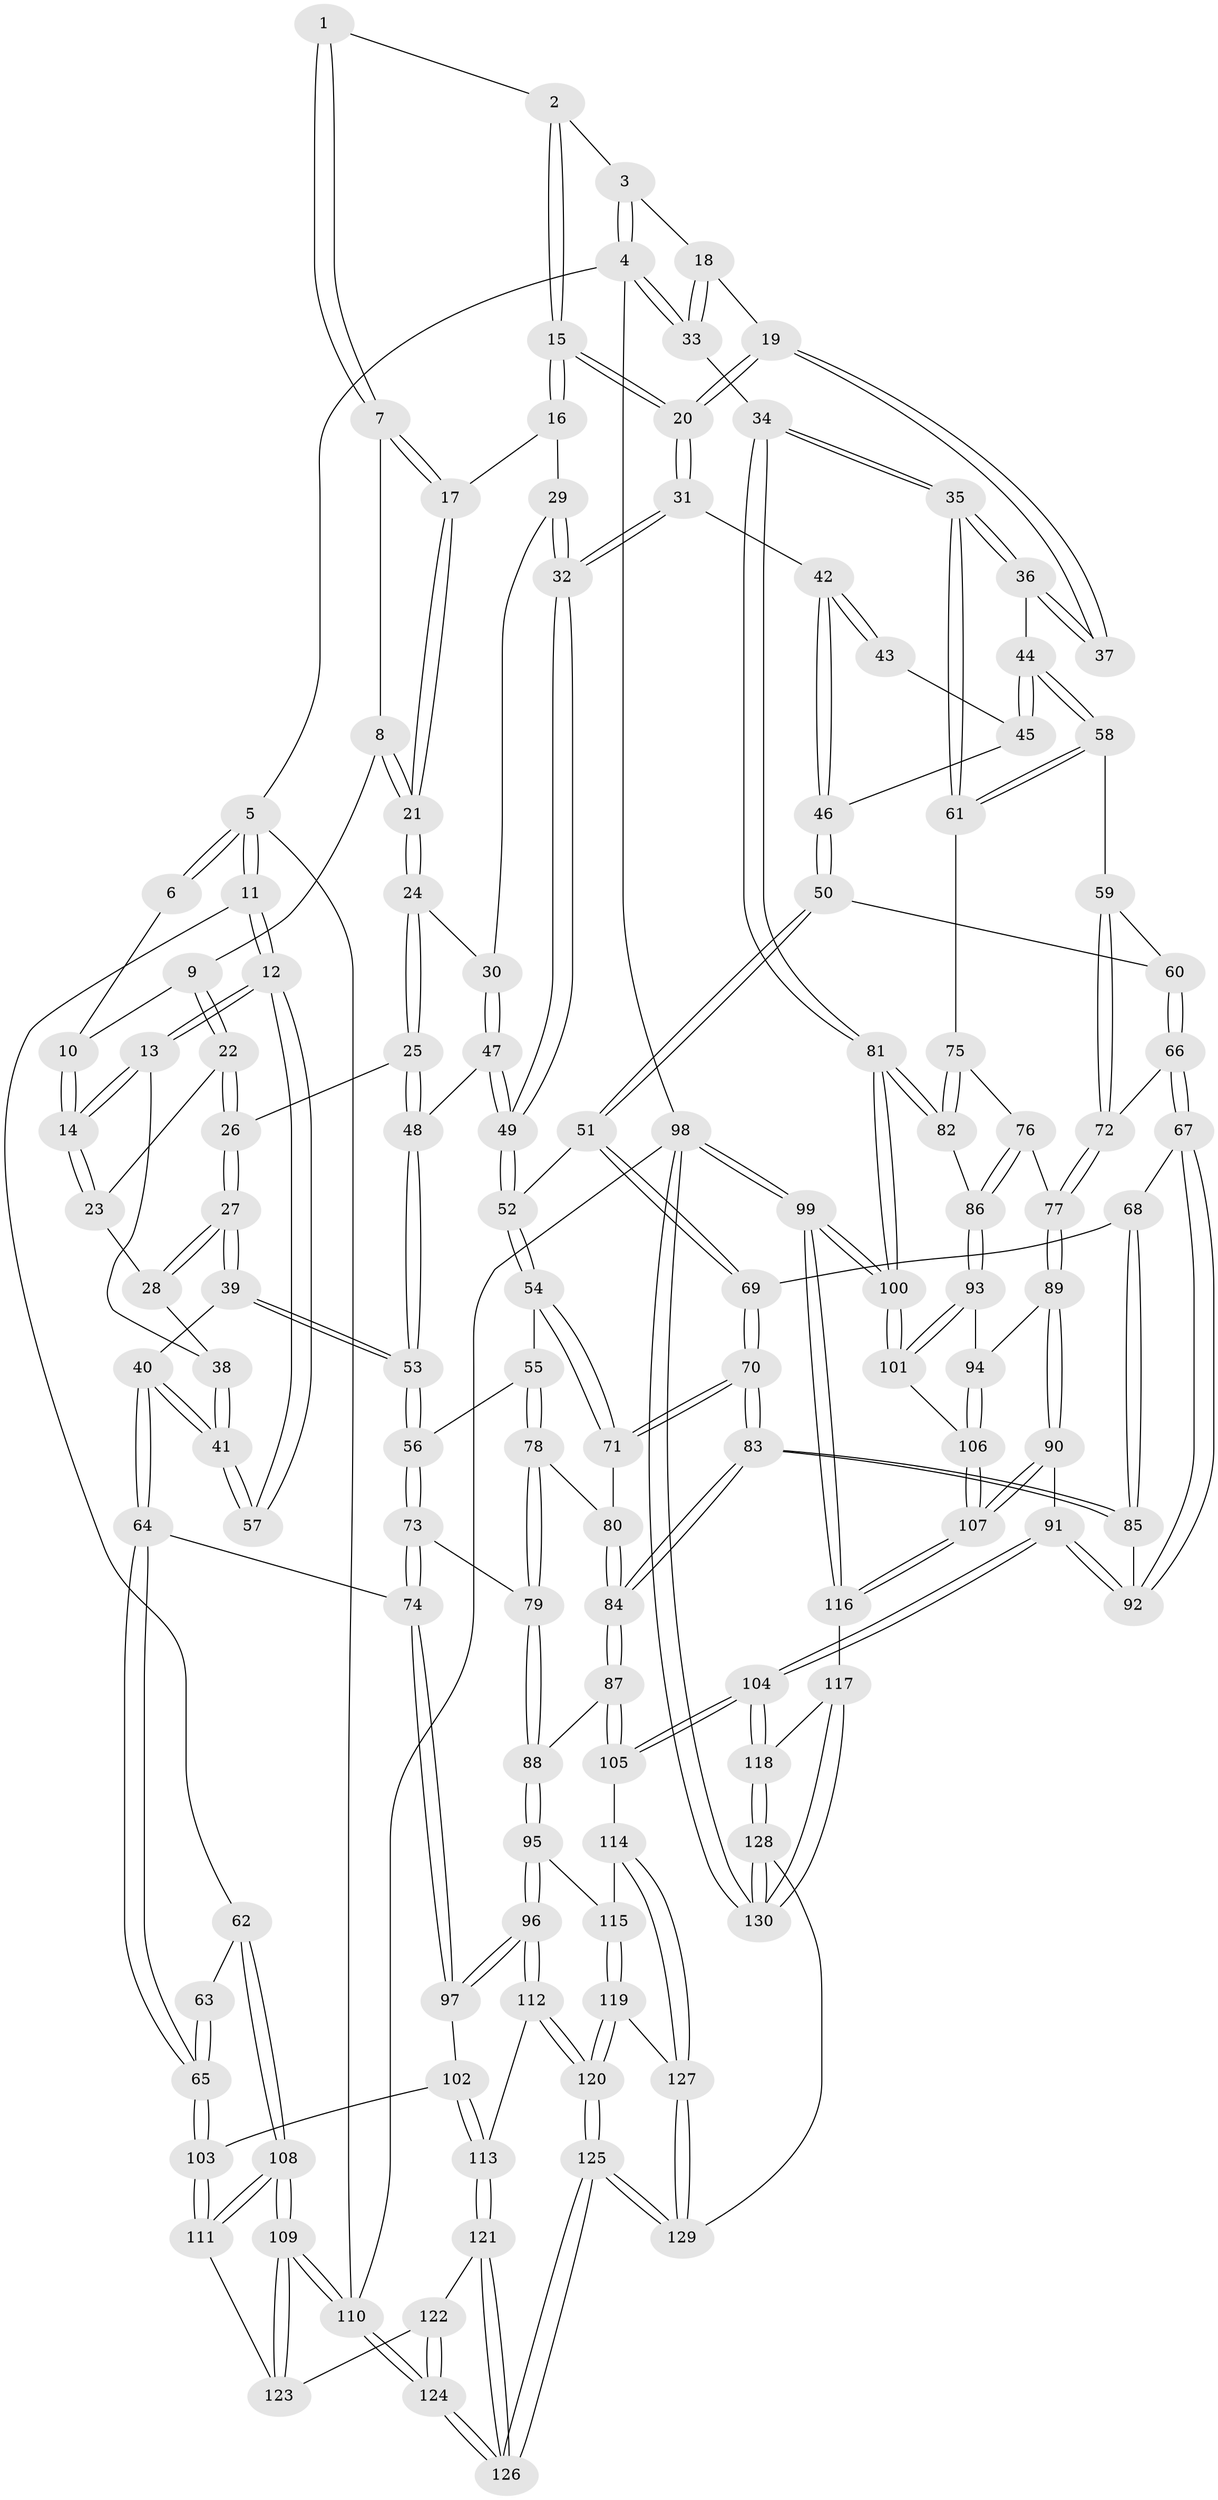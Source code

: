 // Generated by graph-tools (version 1.1) at 2025/27/03/09/25 03:27:07]
// undirected, 130 vertices, 322 edges
graph export_dot {
graph [start="1"]
  node [color=gray90,style=filled];
  1 [pos="+0.4261257124120004+0"];
  2 [pos="+0.791295370251959+0"];
  3 [pos="+0.8099334128885747+0"];
  4 [pos="+1+0"];
  5 [pos="+0+0"];
  6 [pos="+0.1800258933391658+0"];
  7 [pos="+0.42068152328778846+0.07182697051311067"];
  8 [pos="+0.273282709110124+0.12178437750209026"];
  9 [pos="+0.19408237062013448+0.09195314290421795"];
  10 [pos="+0.1732261532889114+0"];
  11 [pos="+0+0.21517323377825937"];
  12 [pos="+0+0.21218180930361633"];
  13 [pos="+0+0.2054142631607725"];
  14 [pos="+0+0.17757684650382755"];
  15 [pos="+0.6360185391961327+0.15830662383007935"];
  16 [pos="+0.5036973184030112+0.16331697284211952"];
  17 [pos="+0.44774364154775476+0.11704304742199477"];
  18 [pos="+0.9027799203260172+0.17464066004321507"];
  19 [pos="+0.8748712138904409+0.20834701871953504"];
  20 [pos="+0.6560088244230009+0.20585601638112197"];
  21 [pos="+0.32892853669278765+0.21841496667640592"];
  22 [pos="+0.18476184262105194+0.10571445239273196"];
  23 [pos="+0.08067352616795706+0.15455350392635395"];
  24 [pos="+0.3305712468576655+0.2671282867082147"];
  25 [pos="+0.21591246356541471+0.30865683514219644"];
  26 [pos="+0.20370218297051243+0.3114125709028599"];
  27 [pos="+0.1994552038051242+0.3158218749030632"];
  28 [pos="+0.12769679453409818+0.2752113988618069"];
  29 [pos="+0.49601924438243195+0.1780073167711855"];
  30 [pos="+0.3492106163131754+0.2772569297337817"];
  31 [pos="+0.660902434469741+0.2641703892065482"];
  32 [pos="+0.4704689983714072+0.361723659787655"];
  33 [pos="+1+0.3058591873104276"];
  34 [pos="+1+0.42879138443439924"];
  35 [pos="+1+0.428781034989124"];
  36 [pos="+0.8732604551213536+0.30188267208697406"];
  37 [pos="+0.861707551476562+0.26926923951660786"];
  38 [pos="+0.018335068151768597+0.26486478230400284"];
  39 [pos="+0.17359479958085533+0.39045946096794415"];
  40 [pos="+0.15523410415119837+0.4015976414089751"];
  41 [pos="+0.1390520640741091+0.40044225926548577"];
  42 [pos="+0.6636727817158896+0.26936083739238104"];
  43 [pos="+0.7862290872167512+0.2930469829740069"];
  44 [pos="+0.8369907487720146+0.40102630035340364"];
  45 [pos="+0.7964554570765621+0.34191202183140756"];
  46 [pos="+0.6756445433026544+0.345400531152907"];
  47 [pos="+0.4019388168324628+0.34261903793182164"];
  48 [pos="+0.33593621734608214+0.3903272959358203"];
  49 [pos="+0.4631086331777282+0.3717122774623159"];
  50 [pos="+0.6792974746403304+0.4026608058137226"];
  51 [pos="+0.6147050820097539+0.43645298152688866"];
  52 [pos="+0.46745535708812797+0.3883276420113814"];
  53 [pos="+0.283981683333567+0.46889404911808064"];
  54 [pos="+0.4437372594258209+0.4726580104424469"];
  55 [pos="+0.3388669604906813+0.4981822196239363"];
  56 [pos="+0.2895174269522429+0.4783711850026985"];
  57 [pos="+0.1154955357011185+0.4029999777891135"];
  58 [pos="+0.8355798225433927+0.4287276875256916"];
  59 [pos="+0.8080241925709325+0.4337134187197166"];
  60 [pos="+0.6953214243678039+0.41515107060607415"];
  61 [pos="+0.8596765765430165+0.44319000560537786"];
  62 [pos="+0+0.49281959696623706"];
  63 [pos="+0.0657469316384697+0.42372449346849517"];
  64 [pos="+0.11700076768691554+0.607290031464589"];
  65 [pos="+0.04110003721233479+0.6362663917722751"];
  66 [pos="+0.7079952982382939+0.5924294324661205"];
  67 [pos="+0.7077187475429553+0.5925561885545181"];
  68 [pos="+0.5912330358616418+0.5446713848006703"];
  69 [pos="+0.5830877540054564+0.5378086047997771"];
  70 [pos="+0.536716129278475+0.5453814193004662"];
  71 [pos="+0.46460532518757724+0.5101377831857153"];
  72 [pos="+0.7454218182038858+0.5951572658665945"];
  73 [pos="+0.21468528700333125+0.60388620146623"];
  74 [pos="+0.18493059701183975+0.620857908229083"];
  75 [pos="+0.8579938522518082+0.5463543678866315"];
  76 [pos="+0.822498334582892+0.5836642039054053"];
  77 [pos="+0.7647867055125313+0.6031680084844124"];
  78 [pos="+0.3519327627809268+0.6107121106826692"];
  79 [pos="+0.34922268928180317+0.6193552146716113"];
  80 [pos="+0.4445921017198393+0.5588790374132991"];
  81 [pos="+1+0.44834161997446537"];
  82 [pos="+0.9591503189523956+0.5826805098024569"];
  83 [pos="+0.5057862129013807+0.6892308512059291"];
  84 [pos="+0.47041712541860625+0.7214498941750631"];
  85 [pos="+0.5842069657049478+0.6654518136678295"];
  86 [pos="+0.9154204210521764+0.6624419378351776"];
  87 [pos="+0.4677204127655371+0.7256271273159112"];
  88 [pos="+0.39210965325926894+0.7214016898217948"];
  89 [pos="+0.7974423860259355+0.6803554940403205"];
  90 [pos="+0.7370675547309272+0.7944621834133624"];
  91 [pos="+0.6866340652111309+0.7908409868033298"];
  92 [pos="+0.6602113148299648+0.6734225189027597"];
  93 [pos="+0.9152235467200798+0.6650536575992307"];
  94 [pos="+0.8631176949064145+0.6958722805928731"];
  95 [pos="+0.29000115336636506+0.7863575089197885"];
  96 [pos="+0.2882722008998739+0.7869755536717288"];
  97 [pos="+0.2110158537132473+0.6675654289893906"];
  98 [pos="+1+1"];
  99 [pos="+1+1"];
  100 [pos="+1+0.7804449106133997"];
  101 [pos="+1+0.763956689131894"];
  102 [pos="+0.13456836651794646+0.779699869979234"];
  103 [pos="+0+0.6873073777367922"];
  104 [pos="+0.5864134980843326+0.8602491661680677"];
  105 [pos="+0.5480049393558123+0.8544525656735505"];
  106 [pos="+0.8625083023411426+0.8432197434348809"];
  107 [pos="+0.8448676702888845+0.8626906759003504"];
  108 [pos="+0+0.709003793973045"];
  109 [pos="+0+1"];
  110 [pos="+0+1"];
  111 [pos="+0+0.706364101590681"];
  112 [pos="+0.26926163050623725+0.8125373756288008"];
  113 [pos="+0.22915157038326822+0.8332621763053203"];
  114 [pos="+0.5393951074470745+0.8627245917961763"];
  115 [pos="+0.37822473877453083+0.8549162157799024"];
  116 [pos="+0.8463610475533844+0.8761903020394064"];
  117 [pos="+0.784754372576346+0.996634226970633"];
  118 [pos="+0.6073810808049392+0.8952673262913375"];
  119 [pos="+0.41194279220692115+0.9407166509845504"];
  120 [pos="+0.36088618930001704+0.981474069551263"];
  121 [pos="+0.22398382328727207+0.8411411062541352"];
  122 [pos="+0.1333675467430382+0.8858453575867007"];
  123 [pos="+0.12426158411315083+0.8825139696638343"];
  124 [pos="+0.024262150892438786+1"];
  125 [pos="+0.2783031193862206+1"];
  126 [pos="+0.20305117124534816+1"];
  127 [pos="+0.5109471272164918+0.8972959264181911"];
  128 [pos="+0.6249783740803841+1"];
  129 [pos="+0.4962376197051963+1"];
  130 [pos="+0.7866642311118015+1"];
  1 -- 2;
  1 -- 7;
  1 -- 7;
  2 -- 3;
  2 -- 15;
  2 -- 15;
  3 -- 4;
  3 -- 4;
  3 -- 18;
  4 -- 5;
  4 -- 33;
  4 -- 33;
  4 -- 98;
  5 -- 6;
  5 -- 6;
  5 -- 11;
  5 -- 11;
  5 -- 110;
  6 -- 10;
  7 -- 8;
  7 -- 17;
  7 -- 17;
  8 -- 9;
  8 -- 21;
  8 -- 21;
  9 -- 10;
  9 -- 22;
  9 -- 22;
  10 -- 14;
  10 -- 14;
  11 -- 12;
  11 -- 12;
  11 -- 62;
  12 -- 13;
  12 -- 13;
  12 -- 57;
  12 -- 57;
  13 -- 14;
  13 -- 14;
  13 -- 38;
  14 -- 23;
  14 -- 23;
  15 -- 16;
  15 -- 16;
  15 -- 20;
  15 -- 20;
  16 -- 17;
  16 -- 29;
  17 -- 21;
  17 -- 21;
  18 -- 19;
  18 -- 33;
  18 -- 33;
  19 -- 20;
  19 -- 20;
  19 -- 37;
  19 -- 37;
  20 -- 31;
  20 -- 31;
  21 -- 24;
  21 -- 24;
  22 -- 23;
  22 -- 26;
  22 -- 26;
  23 -- 28;
  24 -- 25;
  24 -- 25;
  24 -- 30;
  25 -- 26;
  25 -- 48;
  25 -- 48;
  26 -- 27;
  26 -- 27;
  27 -- 28;
  27 -- 28;
  27 -- 39;
  27 -- 39;
  28 -- 38;
  29 -- 30;
  29 -- 32;
  29 -- 32;
  30 -- 47;
  30 -- 47;
  31 -- 32;
  31 -- 32;
  31 -- 42;
  32 -- 49;
  32 -- 49;
  33 -- 34;
  34 -- 35;
  34 -- 35;
  34 -- 81;
  34 -- 81;
  35 -- 36;
  35 -- 36;
  35 -- 61;
  35 -- 61;
  36 -- 37;
  36 -- 37;
  36 -- 44;
  38 -- 41;
  38 -- 41;
  39 -- 40;
  39 -- 53;
  39 -- 53;
  40 -- 41;
  40 -- 41;
  40 -- 64;
  40 -- 64;
  41 -- 57;
  41 -- 57;
  42 -- 43;
  42 -- 43;
  42 -- 46;
  42 -- 46;
  43 -- 45;
  44 -- 45;
  44 -- 45;
  44 -- 58;
  44 -- 58;
  45 -- 46;
  46 -- 50;
  46 -- 50;
  47 -- 48;
  47 -- 49;
  47 -- 49;
  48 -- 53;
  48 -- 53;
  49 -- 52;
  49 -- 52;
  50 -- 51;
  50 -- 51;
  50 -- 60;
  51 -- 52;
  51 -- 69;
  51 -- 69;
  52 -- 54;
  52 -- 54;
  53 -- 56;
  53 -- 56;
  54 -- 55;
  54 -- 71;
  54 -- 71;
  55 -- 56;
  55 -- 78;
  55 -- 78;
  56 -- 73;
  56 -- 73;
  58 -- 59;
  58 -- 61;
  58 -- 61;
  59 -- 60;
  59 -- 72;
  59 -- 72;
  60 -- 66;
  60 -- 66;
  61 -- 75;
  62 -- 63;
  62 -- 108;
  62 -- 108;
  63 -- 65;
  63 -- 65;
  64 -- 65;
  64 -- 65;
  64 -- 74;
  65 -- 103;
  65 -- 103;
  66 -- 67;
  66 -- 67;
  66 -- 72;
  67 -- 68;
  67 -- 92;
  67 -- 92;
  68 -- 69;
  68 -- 85;
  68 -- 85;
  69 -- 70;
  69 -- 70;
  70 -- 71;
  70 -- 71;
  70 -- 83;
  70 -- 83;
  71 -- 80;
  72 -- 77;
  72 -- 77;
  73 -- 74;
  73 -- 74;
  73 -- 79;
  74 -- 97;
  74 -- 97;
  75 -- 76;
  75 -- 82;
  75 -- 82;
  76 -- 77;
  76 -- 86;
  76 -- 86;
  77 -- 89;
  77 -- 89;
  78 -- 79;
  78 -- 79;
  78 -- 80;
  79 -- 88;
  79 -- 88;
  80 -- 84;
  80 -- 84;
  81 -- 82;
  81 -- 82;
  81 -- 100;
  81 -- 100;
  82 -- 86;
  83 -- 84;
  83 -- 84;
  83 -- 85;
  83 -- 85;
  84 -- 87;
  84 -- 87;
  85 -- 92;
  86 -- 93;
  86 -- 93;
  87 -- 88;
  87 -- 105;
  87 -- 105;
  88 -- 95;
  88 -- 95;
  89 -- 90;
  89 -- 90;
  89 -- 94;
  90 -- 91;
  90 -- 107;
  90 -- 107;
  91 -- 92;
  91 -- 92;
  91 -- 104;
  91 -- 104;
  93 -- 94;
  93 -- 101;
  93 -- 101;
  94 -- 106;
  94 -- 106;
  95 -- 96;
  95 -- 96;
  95 -- 115;
  96 -- 97;
  96 -- 97;
  96 -- 112;
  96 -- 112;
  97 -- 102;
  98 -- 99;
  98 -- 99;
  98 -- 130;
  98 -- 130;
  98 -- 110;
  99 -- 100;
  99 -- 100;
  99 -- 116;
  99 -- 116;
  100 -- 101;
  100 -- 101;
  101 -- 106;
  102 -- 103;
  102 -- 113;
  102 -- 113;
  103 -- 111;
  103 -- 111;
  104 -- 105;
  104 -- 105;
  104 -- 118;
  104 -- 118;
  105 -- 114;
  106 -- 107;
  106 -- 107;
  107 -- 116;
  107 -- 116;
  108 -- 109;
  108 -- 109;
  108 -- 111;
  108 -- 111;
  109 -- 110;
  109 -- 110;
  109 -- 123;
  109 -- 123;
  110 -- 124;
  110 -- 124;
  111 -- 123;
  112 -- 113;
  112 -- 120;
  112 -- 120;
  113 -- 121;
  113 -- 121;
  114 -- 115;
  114 -- 127;
  114 -- 127;
  115 -- 119;
  115 -- 119;
  116 -- 117;
  117 -- 118;
  117 -- 130;
  117 -- 130;
  118 -- 128;
  118 -- 128;
  119 -- 120;
  119 -- 120;
  119 -- 127;
  120 -- 125;
  120 -- 125;
  121 -- 122;
  121 -- 126;
  121 -- 126;
  122 -- 123;
  122 -- 124;
  122 -- 124;
  124 -- 126;
  124 -- 126;
  125 -- 126;
  125 -- 126;
  125 -- 129;
  125 -- 129;
  127 -- 129;
  127 -- 129;
  128 -- 129;
  128 -- 130;
  128 -- 130;
}
